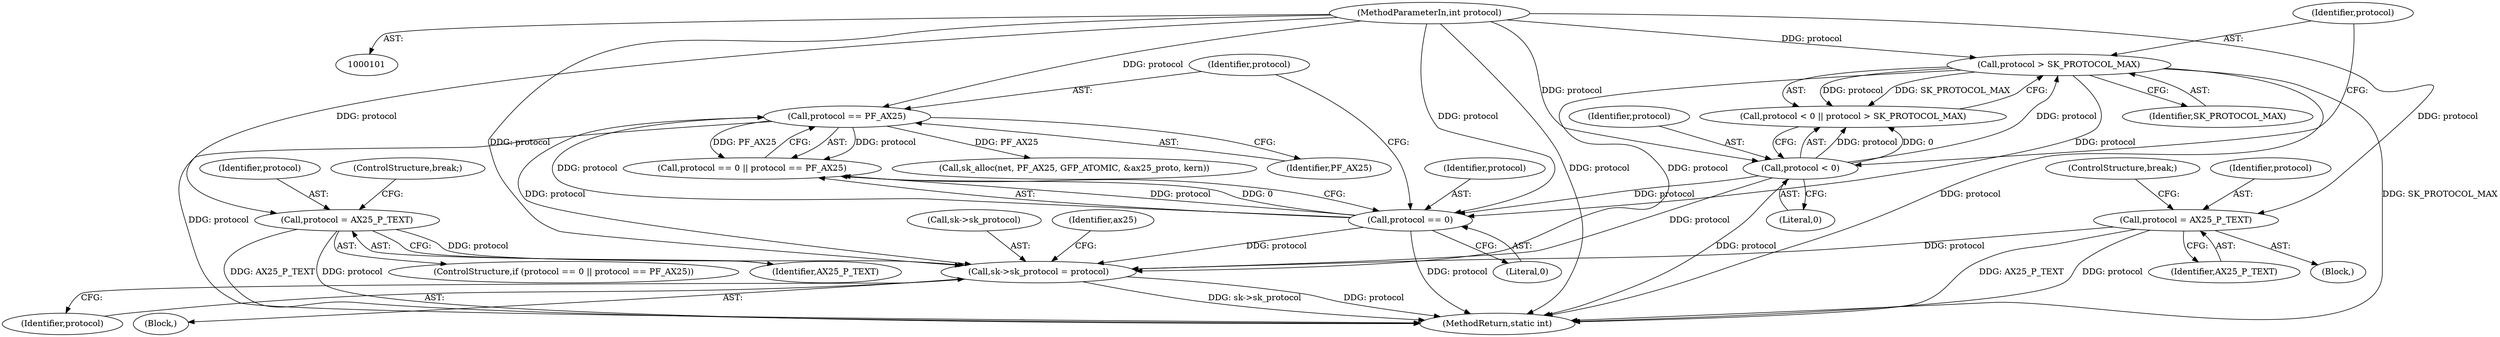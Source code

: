 digraph "0_linux_79462ad02e861803b3840cc782248c7359451cd9@pointer" {
"1000236" [label="(Call,sk->sk_protocol = protocol)"];
"1000140" [label="(Call,protocol == PF_AX25)"];
"1000137" [label="(Call,protocol == 0)"];
"1000114" [label="(Call,protocol > SK_PROTOCOL_MAX)"];
"1000111" [label="(Call,protocol < 0)"];
"1000104" [label="(MethodParameterIn,int protocol)"];
"1000143" [label="(Call,protocol = AX25_P_TEXT)"];
"1000153" [label="(Call,protocol = AX25_P_TEXT)"];
"1000116" [label="(Identifier,SK_PROTOCOL_MAX)"];
"1000143" [label="(Call,protocol = AX25_P_TEXT)"];
"1000156" [label="(ControlStructure,break;)"];
"1000114" [label="(Call,protocol > SK_PROTOCOL_MAX)"];
"1000137" [label="(Call,protocol == 0)"];
"1000150" [label="(Block,)"];
"1000141" [label="(Identifier,protocol)"];
"1000155" [label="(Identifier,AX25_P_TEXT)"];
"1000115" [label="(Identifier,protocol)"];
"1000191" [label="(Call,sk_alloc(net, PF_AX25, GFP_ATOMIC, &ax25_proto, kern))"];
"1000140" [label="(Call,protocol == PF_AX25)"];
"1000142" [label="(Identifier,PF_AX25)"];
"1000110" [label="(Call,protocol < 0 || protocol > SK_PROTOCOL_MAX)"];
"1000240" [label="(Identifier,protocol)"];
"1000145" [label="(Identifier,AX25_P_TEXT)"];
"1000138" [label="(Identifier,protocol)"];
"1000144" [label="(Identifier,protocol)"];
"1000248" [label="(MethodReturn,static int)"];
"1000236" [label="(Call,sk->sk_protocol = protocol)"];
"1000135" [label="(ControlStructure,if (protocol == 0 || protocol == PF_AX25))"];
"1000146" [label="(ControlStructure,break;)"];
"1000106" [label="(Block,)"];
"1000112" [label="(Identifier,protocol)"];
"1000111" [label="(Call,protocol < 0)"];
"1000139" [label="(Literal,0)"];
"1000237" [label="(Call,sk->sk_protocol)"];
"1000153" [label="(Call,protocol = AX25_P_TEXT)"];
"1000113" [label="(Literal,0)"];
"1000243" [label="(Identifier,ax25)"];
"1000154" [label="(Identifier,protocol)"];
"1000104" [label="(MethodParameterIn,int protocol)"];
"1000136" [label="(Call,protocol == 0 || protocol == PF_AX25)"];
"1000236" -> "1000106"  [label="AST: "];
"1000236" -> "1000240"  [label="CFG: "];
"1000237" -> "1000236"  [label="AST: "];
"1000240" -> "1000236"  [label="AST: "];
"1000243" -> "1000236"  [label="CFG: "];
"1000236" -> "1000248"  [label="DDG: sk->sk_protocol"];
"1000236" -> "1000248"  [label="DDG: protocol"];
"1000140" -> "1000236"  [label="DDG: protocol"];
"1000143" -> "1000236"  [label="DDG: protocol"];
"1000114" -> "1000236"  [label="DDG: protocol"];
"1000111" -> "1000236"  [label="DDG: protocol"];
"1000153" -> "1000236"  [label="DDG: protocol"];
"1000137" -> "1000236"  [label="DDG: protocol"];
"1000104" -> "1000236"  [label="DDG: protocol"];
"1000140" -> "1000136"  [label="AST: "];
"1000140" -> "1000142"  [label="CFG: "];
"1000141" -> "1000140"  [label="AST: "];
"1000142" -> "1000140"  [label="AST: "];
"1000136" -> "1000140"  [label="CFG: "];
"1000140" -> "1000248"  [label="DDG: protocol"];
"1000140" -> "1000136"  [label="DDG: protocol"];
"1000140" -> "1000136"  [label="DDG: PF_AX25"];
"1000137" -> "1000140"  [label="DDG: protocol"];
"1000104" -> "1000140"  [label="DDG: protocol"];
"1000140" -> "1000191"  [label="DDG: PF_AX25"];
"1000137" -> "1000136"  [label="AST: "];
"1000137" -> "1000139"  [label="CFG: "];
"1000138" -> "1000137"  [label="AST: "];
"1000139" -> "1000137"  [label="AST: "];
"1000141" -> "1000137"  [label="CFG: "];
"1000136" -> "1000137"  [label="CFG: "];
"1000137" -> "1000248"  [label="DDG: protocol"];
"1000137" -> "1000136"  [label="DDG: protocol"];
"1000137" -> "1000136"  [label="DDG: 0"];
"1000114" -> "1000137"  [label="DDG: protocol"];
"1000111" -> "1000137"  [label="DDG: protocol"];
"1000104" -> "1000137"  [label="DDG: protocol"];
"1000114" -> "1000110"  [label="AST: "];
"1000114" -> "1000116"  [label="CFG: "];
"1000115" -> "1000114"  [label="AST: "];
"1000116" -> "1000114"  [label="AST: "];
"1000110" -> "1000114"  [label="CFG: "];
"1000114" -> "1000248"  [label="DDG: protocol"];
"1000114" -> "1000248"  [label="DDG: SK_PROTOCOL_MAX"];
"1000114" -> "1000110"  [label="DDG: protocol"];
"1000114" -> "1000110"  [label="DDG: SK_PROTOCOL_MAX"];
"1000111" -> "1000114"  [label="DDG: protocol"];
"1000104" -> "1000114"  [label="DDG: protocol"];
"1000111" -> "1000110"  [label="AST: "];
"1000111" -> "1000113"  [label="CFG: "];
"1000112" -> "1000111"  [label="AST: "];
"1000113" -> "1000111"  [label="AST: "];
"1000115" -> "1000111"  [label="CFG: "];
"1000110" -> "1000111"  [label="CFG: "];
"1000111" -> "1000248"  [label="DDG: protocol"];
"1000111" -> "1000110"  [label="DDG: protocol"];
"1000111" -> "1000110"  [label="DDG: 0"];
"1000104" -> "1000111"  [label="DDG: protocol"];
"1000104" -> "1000101"  [label="AST: "];
"1000104" -> "1000248"  [label="DDG: protocol"];
"1000104" -> "1000143"  [label="DDG: protocol"];
"1000104" -> "1000153"  [label="DDG: protocol"];
"1000143" -> "1000135"  [label="AST: "];
"1000143" -> "1000145"  [label="CFG: "];
"1000144" -> "1000143"  [label="AST: "];
"1000145" -> "1000143"  [label="AST: "];
"1000146" -> "1000143"  [label="CFG: "];
"1000143" -> "1000248"  [label="DDG: protocol"];
"1000143" -> "1000248"  [label="DDG: AX25_P_TEXT"];
"1000153" -> "1000150"  [label="AST: "];
"1000153" -> "1000155"  [label="CFG: "];
"1000154" -> "1000153"  [label="AST: "];
"1000155" -> "1000153"  [label="AST: "];
"1000156" -> "1000153"  [label="CFG: "];
"1000153" -> "1000248"  [label="DDG: AX25_P_TEXT"];
"1000153" -> "1000248"  [label="DDG: protocol"];
}
